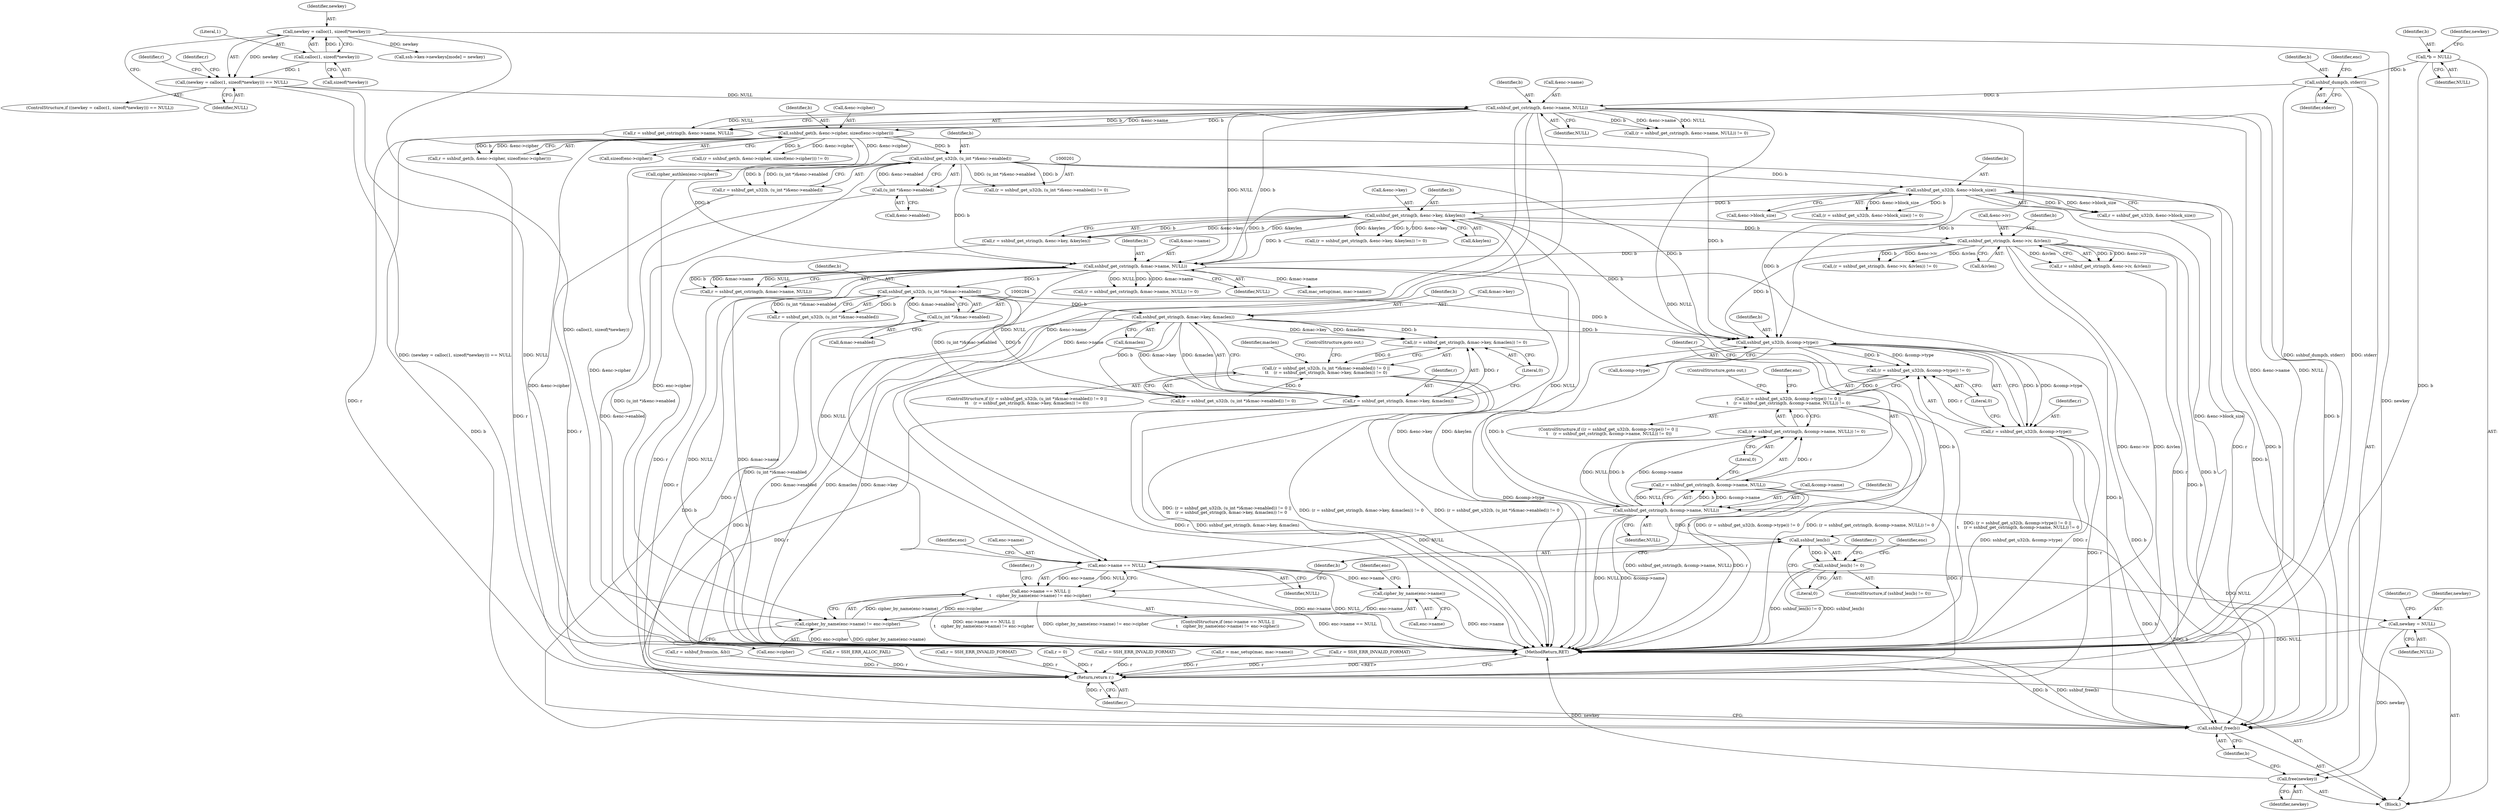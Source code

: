 digraph "0_src_3095060f479b86288e31c79ecbc5131a66bcd2f9_2@pointer" {
"1000293" [label="(Call,sshbuf_get_string(b, &mac->key, &maclen))"];
"1000281" [label="(Call,sshbuf_get_u32(b, (u_int *)&mac->enabled))"];
"1000256" [label="(Call,sshbuf_get_cstring(b, &mac->name, NULL))"];
"1000171" [label="(Call,sshbuf_get_cstring(b, &enc->name, NULL))"];
"1000145" [label="(Call,sshbuf_dump(b, stderr))"];
"1000106" [label="(Call,*b = NULL)"];
"1000121" [label="(Call,(newkey = calloc(1, sizeof(*newkey))) == NULL)"];
"1000122" [label="(Call,newkey = calloc(1, sizeof(*newkey)))"];
"1000124" [label="(Call,calloc(1, sizeof(*newkey)))"];
"1000222" [label="(Call,sshbuf_get_string(b, &enc->key, &keylen))"];
"1000211" [label="(Call,sshbuf_get_u32(b, &enc->block_size))"];
"1000198" [label="(Call,sshbuf_get_u32(b, (u_int *)&enc->enabled))"];
"1000183" [label="(Call,sshbuf_get(b, &enc->cipher, sizeof(enc->cipher)))"];
"1000200" [label="(Call,(u_int *)&enc->enabled)"];
"1000234" [label="(Call,sshbuf_get_string(b, &enc->iv, &ivlen))"];
"1000283" [label="(Call,(u_int *)&mac->enabled)"];
"1000290" [label="(Call,(r = sshbuf_get_string(b, &mac->key, &maclen)) != 0)"];
"1000277" [label="(Call,(r = sshbuf_get_u32(b, (u_int *)&mac->enabled)) != 0 ||\n\t\t    (r = sshbuf_get_string(b, &mac->key, &maclen)) != 0)"];
"1000291" [label="(Call,r = sshbuf_get_string(b, &mac->key, &maclen))"];
"1000403" [label="(Return,return r;)"];
"1000324" [label="(Call,sshbuf_get_u32(b, &comp->type))"];
"1000321" [label="(Call,(r = sshbuf_get_u32(b, &comp->type)) != 0)"];
"1000320" [label="(Call,(r = sshbuf_get_u32(b, &comp->type)) != 0 ||\n \t    (r = sshbuf_get_cstring(b, &comp->name, NULL)) != 0)"];
"1000322" [label="(Call,r = sshbuf_get_u32(b, &comp->type))"];
"1000334" [label="(Call,sshbuf_get_cstring(b, &comp->name, NULL))"];
"1000331" [label="(Call,(r = sshbuf_get_cstring(b, &comp->name, NULL)) != 0)"];
"1000332" [label="(Call,r = sshbuf_get_cstring(b, &comp->name, NULL))"];
"1000345" [label="(Call,enc->name == NULL)"];
"1000344" [label="(Call,enc->name == NULL ||\n\t    cipher_by_name(enc->name) != enc->cipher)"];
"1000351" [label="(Call,cipher_by_name(enc->name))"];
"1000350" [label="(Call,cipher_by_name(enc->name) != enc->cipher)"];
"1000392" [label="(Call,newkey = NULL)"];
"1000399" [label="(Call,free(newkey))"];
"1000365" [label="(Call,sshbuf_len(b))"];
"1000364" [label="(Call,sshbuf_len(b) != 0)"];
"1000401" [label="(Call,sshbuf_free(b))"];
"1000108" [label="(Identifier,NULL)"];
"1000365" [label="(Call,sshbuf_len(b))"];
"1000189" [label="(Call,sizeof(enc->cipher))"];
"1000326" [label="(Call,&comp->type)"];
"1000401" [label="(Call,sshbuf_free(b))"];
"1000199" [label="(Identifier,b)"];
"1000235" [label="(Identifier,b)"];
"1000340" [label="(Identifier,NULL)"];
"1000114" [label="(Identifier,newkey)"];
"1000120" [label="(ControlStructure,if ((newkey = calloc(1, sizeof(*newkey))) == NULL))"];
"1000295" [label="(Call,&mac->key)"];
"1000402" [label="(Identifier,b)"];
"1000180" [label="(Call,(r = sshbuf_get(b, &enc->cipher, sizeof(enc->cipher))) != 0)"];
"1000375" [label="(Identifier,enc)"];
"1000293" [label="(Call,sshbuf_get_string(b, &mac->key, &maclen))"];
"1000363" [label="(ControlStructure,if (sshbuf_len(b) != 0))"];
"1000254" [label="(Call,r = sshbuf_get_cstring(b, &mac->name, NULL))"];
"1000137" [label="(Call,r = sshbuf_froms(m, &b))"];
"1000131" [label="(Call,r = SSH_ERR_ALLOC_FAIL)"];
"1000345" [label="(Call,enc->name == NULL)"];
"1000383" [label="(Call,ssh->kex->newkeys[mode] = newkey)"];
"1000352" [label="(Call,enc->name)"];
"1000336" [label="(Call,&comp->name)"];
"1000360" [label="(Identifier,r)"];
"1000403" [label="(Return,return r;)"];
"1000330" [label="(Literal,0)"];
"1000122" [label="(Call,newkey = calloc(1, sizeof(*newkey)))"];
"1000104" [label="(Block,)"];
"1000290" [label="(Call,(r = sshbuf_get_string(b, &mac->key, &maclen)) != 0)"];
"1000285" [label="(Call,&mac->enabled)"];
"1000277" [label="(Call,(r = sshbuf_get_u32(b, (u_int *)&mac->enabled)) != 0 ||\n\t\t    (r = sshbuf_get_string(b, &mac->key, &maclen)) != 0)"];
"1000125" [label="(Literal,1)"];
"1000302" [label="(ControlStructure,goto out;)"];
"1000405" [label="(MethodReturn,RET)"];
"1000359" [label="(Call,r = SSH_ERR_INVALID_FORMAT)"];
"1000232" [label="(Call,r = sshbuf_get_string(b, &enc->iv, &ivlen))"];
"1000356" [label="(Identifier,enc)"];
"1000212" [label="(Identifier,b)"];
"1000256" [label="(Call,sshbuf_get_cstring(b, &mac->name, NULL))"];
"1000253" [label="(Call,(r = sshbuf_get_cstring(b, &mac->name, NULL)) != 0)"];
"1000236" [label="(Call,&enc->iv)"];
"1000319" [label="(ControlStructure,if ((r = sshbuf_get_u32(b, &comp->type)) != 0 ||\n \t    (r = sshbuf_get_cstring(b, &comp->name, NULL)) != 0))"];
"1000323" [label="(Identifier,r)"];
"1000173" [label="(Call,&enc->name)"];
"1000346" [label="(Call,enc->name)"];
"1000147" [label="(Identifier,stderr)"];
"1000322" [label="(Call,r = sshbuf_get_u32(b, &comp->type))"];
"1000370" [label="(Identifier,r)"];
"1000200" [label="(Call,(u_int *)&enc->enabled)"];
"1000349" [label="(Identifier,NULL)"];
"1000366" [label="(Identifier,b)"];
"1000246" [label="(Call,cipher_authlen(enc->cipher))"];
"1000224" [label="(Call,&enc->key)"];
"1000222" [label="(Call,sshbuf_get_string(b, &enc->key, &keylen))"];
"1000172" [label="(Identifier,b)"];
"1000231" [label="(Call,(r = sshbuf_get_string(b, &enc->iv, &ivlen)) != 0)"];
"1000344" [label="(Call,enc->name == NULL ||\n\t    cipher_by_name(enc->name) != enc->cipher)"];
"1000353" [label="(Identifier,enc)"];
"1000234" [label="(Call,sshbuf_get_string(b, &enc->iv, &ivlen))"];
"1000209" [label="(Call,r = sshbuf_get_u32(b, &enc->block_size))"];
"1000351" [label="(Call,cipher_by_name(enc->name))"];
"1000393" [label="(Identifier,newkey)"];
"1000169" [label="(Call,r = sshbuf_get_cstring(b, &enc->name, NULL))"];
"1000126" [label="(Call,sizeof(*newkey))"];
"1000132" [label="(Identifier,r)"];
"1000292" [label="(Identifier,r)"];
"1000324" [label="(Call,sshbuf_get_u32(b, &comp->type))"];
"1000184" [label="(Identifier,b)"];
"1000395" [label="(Call,r = 0)"];
"1000279" [label="(Call,r = sshbuf_get_u32(b, (u_int *)&mac->enabled))"];
"1000355" [label="(Call,enc->cipher)"];
"1000106" [label="(Call,*b = NULL)"];
"1000392" [label="(Call,newkey = NULL)"];
"1000332" [label="(Call,r = sshbuf_get_cstring(b, &comp->name, NULL))"];
"1000299" [label="(Call,&maclen)"];
"1000325" [label="(Identifier,b)"];
"1000240" [label="(Call,&ivlen)"];
"1000396" [label="(Identifier,r)"];
"1000276" [label="(ControlStructure,if ((r = sshbuf_get_u32(b, (u_int *)&mac->enabled)) != 0 ||\n\t\t    (r = sshbuf_get_string(b, &mac->key, &maclen)) != 0))"];
"1000129" [label="(Identifier,NULL)"];
"1000208" [label="(Call,(r = sshbuf_get_u32(b, &enc->block_size)) != 0)"];
"1000342" [label="(ControlStructure,goto out;)"];
"1000320" [label="(Call,(r = sshbuf_get_u32(b, &comp->type)) != 0 ||\n \t    (r = sshbuf_get_cstring(b, &comp->name, NULL)) != 0)"];
"1000257" [label="(Identifier,b)"];
"1000211" [label="(Call,sshbuf_get_u32(b, &enc->block_size))"];
"1000294" [label="(Identifier,b)"];
"1000400" [label="(Identifier,newkey)"];
"1000335" [label="(Identifier,b)"];
"1000198" [label="(Call,sshbuf_get_u32(b, (u_int *)&enc->enabled))"];
"1000183" [label="(Call,sshbuf_get(b, &enc->cipher, sizeof(enc->cipher)))"];
"1000195" [label="(Call,(r = sshbuf_get_u32(b, (u_int *)&enc->enabled)) != 0)"];
"1000310" [label="(Call,r = SSH_ERR_INVALID_FORMAT)"];
"1000334" [label="(Call,sshbuf_get_cstring(b, &comp->name, NULL))"];
"1000107" [label="(Identifier,b)"];
"1000185" [label="(Call,&enc->cipher)"];
"1000364" [label="(Call,sshbuf_len(b) != 0)"];
"1000177" [label="(Identifier,NULL)"];
"1000171" [label="(Call,sshbuf_get_cstring(b, &enc->name, NULL))"];
"1000202" [label="(Call,&enc->enabled)"];
"1000146" [label="(Identifier,b)"];
"1000399" [label="(Call,free(newkey))"];
"1000305" [label="(Identifier,maclen)"];
"1000343" [label="(ControlStructure,if (enc->name == NULL ||\n\t    cipher_by_name(enc->name) != enc->cipher))"];
"1000283" [label="(Call,(u_int *)&mac->enabled)"];
"1000138" [label="(Identifier,r)"];
"1000220" [label="(Call,r = sshbuf_get_string(b, &enc->key, &keylen))"];
"1000219" [label="(Call,(r = sshbuf_get_string(b, &enc->key, &keylen)) != 0)"];
"1000394" [label="(Identifier,NULL)"];
"1000145" [label="(Call,sshbuf_dump(b, stderr))"];
"1000267" [label="(Call,r = mac_setup(mac, mac->name))"];
"1000291" [label="(Call,r = sshbuf_get_string(b, &mac->key, &maclen))"];
"1000223" [label="(Identifier,b)"];
"1000278" [label="(Call,(r = sshbuf_get_u32(b, (u_int *)&mac->enabled)) != 0)"];
"1000347" [label="(Identifier,enc)"];
"1000333" [label="(Identifier,r)"];
"1000196" [label="(Call,r = sshbuf_get_u32(b, (u_int *)&enc->enabled))"];
"1000369" [label="(Call,r = SSH_ERR_INVALID_FORMAT)"];
"1000124" [label="(Call,calloc(1, sizeof(*newkey)))"];
"1000213" [label="(Call,&enc->block_size)"];
"1000258" [label="(Call,&mac->name)"];
"1000123" [label="(Identifier,newkey)"];
"1000262" [label="(Identifier,NULL)"];
"1000168" [label="(Call,(r = sshbuf_get_cstring(b, &enc->name, NULL)) != 0)"];
"1000301" [label="(Literal,0)"];
"1000281" [label="(Call,sshbuf_get_u32(b, (u_int *)&mac->enabled))"];
"1000269" [label="(Call,mac_setup(mac, mac->name))"];
"1000367" [label="(Literal,0)"];
"1000282" [label="(Identifier,b)"];
"1000149" [label="(Identifier,enc)"];
"1000350" [label="(Call,cipher_by_name(enc->name) != enc->cipher)"];
"1000228" [label="(Call,&keylen)"];
"1000181" [label="(Call,r = sshbuf_get(b, &enc->cipher, sizeof(enc->cipher)))"];
"1000404" [label="(Identifier,r)"];
"1000321" [label="(Call,(r = sshbuf_get_u32(b, &comp->type)) != 0)"];
"1000341" [label="(Literal,0)"];
"1000331" [label="(Call,(r = sshbuf_get_cstring(b, &comp->name, NULL)) != 0)"];
"1000121" [label="(Call,(newkey = calloc(1, sizeof(*newkey))) == NULL)"];
"1000293" -> "1000291"  [label="AST: "];
"1000293" -> "1000299"  [label="CFG: "];
"1000294" -> "1000293"  [label="AST: "];
"1000295" -> "1000293"  [label="AST: "];
"1000299" -> "1000293"  [label="AST: "];
"1000291" -> "1000293"  [label="CFG: "];
"1000293" -> "1000405"  [label="DDG: &maclen"];
"1000293" -> "1000405"  [label="DDG: &mac->key"];
"1000293" -> "1000290"  [label="DDG: b"];
"1000293" -> "1000290"  [label="DDG: &mac->key"];
"1000293" -> "1000290"  [label="DDG: &maclen"];
"1000293" -> "1000291"  [label="DDG: b"];
"1000293" -> "1000291"  [label="DDG: &mac->key"];
"1000293" -> "1000291"  [label="DDG: &maclen"];
"1000281" -> "1000293"  [label="DDG: b"];
"1000293" -> "1000324"  [label="DDG: b"];
"1000293" -> "1000401"  [label="DDG: b"];
"1000281" -> "1000279"  [label="AST: "];
"1000281" -> "1000283"  [label="CFG: "];
"1000282" -> "1000281"  [label="AST: "];
"1000283" -> "1000281"  [label="AST: "];
"1000279" -> "1000281"  [label="CFG: "];
"1000281" -> "1000405"  [label="DDG: (u_int *)&mac->enabled"];
"1000281" -> "1000278"  [label="DDG: b"];
"1000281" -> "1000278"  [label="DDG: (u_int *)&mac->enabled"];
"1000281" -> "1000279"  [label="DDG: b"];
"1000281" -> "1000279"  [label="DDG: (u_int *)&mac->enabled"];
"1000256" -> "1000281"  [label="DDG: b"];
"1000283" -> "1000281"  [label="DDG: &mac->enabled"];
"1000281" -> "1000324"  [label="DDG: b"];
"1000281" -> "1000401"  [label="DDG: b"];
"1000256" -> "1000254"  [label="AST: "];
"1000256" -> "1000262"  [label="CFG: "];
"1000257" -> "1000256"  [label="AST: "];
"1000258" -> "1000256"  [label="AST: "];
"1000262" -> "1000256"  [label="AST: "];
"1000254" -> "1000256"  [label="CFG: "];
"1000256" -> "1000405"  [label="DDG: &mac->name"];
"1000256" -> "1000405"  [label="DDG: NULL"];
"1000256" -> "1000253"  [label="DDG: b"];
"1000256" -> "1000253"  [label="DDG: &mac->name"];
"1000256" -> "1000253"  [label="DDG: NULL"];
"1000256" -> "1000254"  [label="DDG: b"];
"1000256" -> "1000254"  [label="DDG: &mac->name"];
"1000256" -> "1000254"  [label="DDG: NULL"];
"1000171" -> "1000256"  [label="DDG: b"];
"1000171" -> "1000256"  [label="DDG: NULL"];
"1000222" -> "1000256"  [label="DDG: b"];
"1000234" -> "1000256"  [label="DDG: b"];
"1000183" -> "1000256"  [label="DDG: b"];
"1000211" -> "1000256"  [label="DDG: b"];
"1000198" -> "1000256"  [label="DDG: b"];
"1000256" -> "1000269"  [label="DDG: &mac->name"];
"1000256" -> "1000334"  [label="DDG: NULL"];
"1000256" -> "1000345"  [label="DDG: NULL"];
"1000256" -> "1000401"  [label="DDG: b"];
"1000171" -> "1000169"  [label="AST: "];
"1000171" -> "1000177"  [label="CFG: "];
"1000172" -> "1000171"  [label="AST: "];
"1000173" -> "1000171"  [label="AST: "];
"1000177" -> "1000171"  [label="AST: "];
"1000169" -> "1000171"  [label="CFG: "];
"1000171" -> "1000405"  [label="DDG: &enc->name"];
"1000171" -> "1000405"  [label="DDG: NULL"];
"1000171" -> "1000168"  [label="DDG: b"];
"1000171" -> "1000168"  [label="DDG: &enc->name"];
"1000171" -> "1000168"  [label="DDG: NULL"];
"1000171" -> "1000169"  [label="DDG: b"];
"1000171" -> "1000169"  [label="DDG: &enc->name"];
"1000171" -> "1000169"  [label="DDG: NULL"];
"1000145" -> "1000171"  [label="DDG: b"];
"1000121" -> "1000171"  [label="DDG: NULL"];
"1000171" -> "1000183"  [label="DDG: b"];
"1000171" -> "1000324"  [label="DDG: b"];
"1000171" -> "1000334"  [label="DDG: NULL"];
"1000171" -> "1000345"  [label="DDG: &enc->name"];
"1000171" -> "1000345"  [label="DDG: NULL"];
"1000171" -> "1000351"  [label="DDG: &enc->name"];
"1000171" -> "1000401"  [label="DDG: b"];
"1000145" -> "1000104"  [label="AST: "];
"1000145" -> "1000147"  [label="CFG: "];
"1000146" -> "1000145"  [label="AST: "];
"1000147" -> "1000145"  [label="AST: "];
"1000149" -> "1000145"  [label="CFG: "];
"1000145" -> "1000405"  [label="DDG: sshbuf_dump(b, stderr)"];
"1000145" -> "1000405"  [label="DDG: stderr"];
"1000106" -> "1000145"  [label="DDG: b"];
"1000106" -> "1000104"  [label="AST: "];
"1000106" -> "1000108"  [label="CFG: "];
"1000107" -> "1000106"  [label="AST: "];
"1000108" -> "1000106"  [label="AST: "];
"1000114" -> "1000106"  [label="CFG: "];
"1000106" -> "1000401"  [label="DDG: b"];
"1000121" -> "1000120"  [label="AST: "];
"1000121" -> "1000129"  [label="CFG: "];
"1000122" -> "1000121"  [label="AST: "];
"1000129" -> "1000121"  [label="AST: "];
"1000132" -> "1000121"  [label="CFG: "];
"1000138" -> "1000121"  [label="CFG: "];
"1000121" -> "1000405"  [label="DDG: NULL"];
"1000121" -> "1000405"  [label="DDG: (newkey = calloc(1, sizeof(*newkey))) == NULL"];
"1000122" -> "1000121"  [label="DDG: newkey"];
"1000124" -> "1000121"  [label="DDG: 1"];
"1000122" -> "1000124"  [label="CFG: "];
"1000123" -> "1000122"  [label="AST: "];
"1000124" -> "1000122"  [label="AST: "];
"1000129" -> "1000122"  [label="CFG: "];
"1000122" -> "1000405"  [label="DDG: calloc(1, sizeof(*newkey))"];
"1000124" -> "1000122"  [label="DDG: 1"];
"1000122" -> "1000383"  [label="DDG: newkey"];
"1000122" -> "1000399"  [label="DDG: newkey"];
"1000124" -> "1000126"  [label="CFG: "];
"1000125" -> "1000124"  [label="AST: "];
"1000126" -> "1000124"  [label="AST: "];
"1000222" -> "1000220"  [label="AST: "];
"1000222" -> "1000228"  [label="CFG: "];
"1000223" -> "1000222"  [label="AST: "];
"1000224" -> "1000222"  [label="AST: "];
"1000228" -> "1000222"  [label="AST: "];
"1000220" -> "1000222"  [label="CFG: "];
"1000222" -> "1000405"  [label="DDG: &keylen"];
"1000222" -> "1000405"  [label="DDG: &enc->key"];
"1000222" -> "1000219"  [label="DDG: b"];
"1000222" -> "1000219"  [label="DDG: &enc->key"];
"1000222" -> "1000219"  [label="DDG: &keylen"];
"1000222" -> "1000220"  [label="DDG: b"];
"1000222" -> "1000220"  [label="DDG: &enc->key"];
"1000222" -> "1000220"  [label="DDG: &keylen"];
"1000211" -> "1000222"  [label="DDG: b"];
"1000222" -> "1000234"  [label="DDG: b"];
"1000222" -> "1000324"  [label="DDG: b"];
"1000222" -> "1000401"  [label="DDG: b"];
"1000211" -> "1000209"  [label="AST: "];
"1000211" -> "1000213"  [label="CFG: "];
"1000212" -> "1000211"  [label="AST: "];
"1000213" -> "1000211"  [label="AST: "];
"1000209" -> "1000211"  [label="CFG: "];
"1000211" -> "1000405"  [label="DDG: &enc->block_size"];
"1000211" -> "1000208"  [label="DDG: b"];
"1000211" -> "1000208"  [label="DDG: &enc->block_size"];
"1000211" -> "1000209"  [label="DDG: b"];
"1000211" -> "1000209"  [label="DDG: &enc->block_size"];
"1000198" -> "1000211"  [label="DDG: b"];
"1000211" -> "1000324"  [label="DDG: b"];
"1000211" -> "1000401"  [label="DDG: b"];
"1000198" -> "1000196"  [label="AST: "];
"1000198" -> "1000200"  [label="CFG: "];
"1000199" -> "1000198"  [label="AST: "];
"1000200" -> "1000198"  [label="AST: "];
"1000196" -> "1000198"  [label="CFG: "];
"1000198" -> "1000405"  [label="DDG: (u_int *)&enc->enabled"];
"1000198" -> "1000195"  [label="DDG: b"];
"1000198" -> "1000195"  [label="DDG: (u_int *)&enc->enabled"];
"1000198" -> "1000196"  [label="DDG: b"];
"1000198" -> "1000196"  [label="DDG: (u_int *)&enc->enabled"];
"1000183" -> "1000198"  [label="DDG: b"];
"1000200" -> "1000198"  [label="DDG: &enc->enabled"];
"1000198" -> "1000324"  [label="DDG: b"];
"1000198" -> "1000401"  [label="DDG: b"];
"1000183" -> "1000181"  [label="AST: "];
"1000183" -> "1000189"  [label="CFG: "];
"1000184" -> "1000183"  [label="AST: "];
"1000185" -> "1000183"  [label="AST: "];
"1000189" -> "1000183"  [label="AST: "];
"1000181" -> "1000183"  [label="CFG: "];
"1000183" -> "1000405"  [label="DDG: &enc->cipher"];
"1000183" -> "1000180"  [label="DDG: b"];
"1000183" -> "1000180"  [label="DDG: &enc->cipher"];
"1000183" -> "1000181"  [label="DDG: b"];
"1000183" -> "1000181"  [label="DDG: &enc->cipher"];
"1000183" -> "1000246"  [label="DDG: &enc->cipher"];
"1000183" -> "1000324"  [label="DDG: b"];
"1000183" -> "1000350"  [label="DDG: &enc->cipher"];
"1000183" -> "1000401"  [label="DDG: b"];
"1000200" -> "1000202"  [label="CFG: "];
"1000201" -> "1000200"  [label="AST: "];
"1000202" -> "1000200"  [label="AST: "];
"1000200" -> "1000405"  [label="DDG: &enc->enabled"];
"1000234" -> "1000232"  [label="AST: "];
"1000234" -> "1000240"  [label="CFG: "];
"1000235" -> "1000234"  [label="AST: "];
"1000236" -> "1000234"  [label="AST: "];
"1000240" -> "1000234"  [label="AST: "];
"1000232" -> "1000234"  [label="CFG: "];
"1000234" -> "1000405"  [label="DDG: &enc->iv"];
"1000234" -> "1000405"  [label="DDG: &ivlen"];
"1000234" -> "1000231"  [label="DDG: b"];
"1000234" -> "1000231"  [label="DDG: &enc->iv"];
"1000234" -> "1000231"  [label="DDG: &ivlen"];
"1000234" -> "1000232"  [label="DDG: b"];
"1000234" -> "1000232"  [label="DDG: &enc->iv"];
"1000234" -> "1000232"  [label="DDG: &ivlen"];
"1000234" -> "1000324"  [label="DDG: b"];
"1000234" -> "1000401"  [label="DDG: b"];
"1000283" -> "1000285"  [label="CFG: "];
"1000284" -> "1000283"  [label="AST: "];
"1000285" -> "1000283"  [label="AST: "];
"1000283" -> "1000405"  [label="DDG: &mac->enabled"];
"1000290" -> "1000277"  [label="AST: "];
"1000290" -> "1000301"  [label="CFG: "];
"1000291" -> "1000290"  [label="AST: "];
"1000301" -> "1000290"  [label="AST: "];
"1000277" -> "1000290"  [label="CFG: "];
"1000290" -> "1000277"  [label="DDG: 0"];
"1000291" -> "1000290"  [label="DDG: r"];
"1000277" -> "1000276"  [label="AST: "];
"1000277" -> "1000278"  [label="CFG: "];
"1000278" -> "1000277"  [label="AST: "];
"1000302" -> "1000277"  [label="CFG: "];
"1000305" -> "1000277"  [label="CFG: "];
"1000277" -> "1000405"  [label="DDG: (r = sshbuf_get_string(b, &mac->key, &maclen)) != 0"];
"1000277" -> "1000405"  [label="DDG: (r = sshbuf_get_u32(b, (u_int *)&mac->enabled)) != 0"];
"1000277" -> "1000405"  [label="DDG: (r = sshbuf_get_u32(b, (u_int *)&mac->enabled)) != 0 ||\n\t\t    (r = sshbuf_get_string(b, &mac->key, &maclen)) != 0"];
"1000278" -> "1000277"  [label="DDG: 0"];
"1000292" -> "1000291"  [label="AST: "];
"1000301" -> "1000291"  [label="CFG: "];
"1000291" -> "1000405"  [label="DDG: r"];
"1000291" -> "1000405"  [label="DDG: sshbuf_get_string(b, &mac->key, &maclen)"];
"1000291" -> "1000403"  [label="DDG: r"];
"1000403" -> "1000104"  [label="AST: "];
"1000403" -> "1000404"  [label="CFG: "];
"1000404" -> "1000403"  [label="AST: "];
"1000405" -> "1000403"  [label="CFG: "];
"1000403" -> "1000405"  [label="DDG: <RET>"];
"1000404" -> "1000403"  [label="DDG: r"];
"1000254" -> "1000403"  [label="DDG: r"];
"1000310" -> "1000403"  [label="DDG: r"];
"1000131" -> "1000403"  [label="DDG: r"];
"1000267" -> "1000403"  [label="DDG: r"];
"1000137" -> "1000403"  [label="DDG: r"];
"1000181" -> "1000403"  [label="DDG: r"];
"1000395" -> "1000403"  [label="DDG: r"];
"1000220" -> "1000403"  [label="DDG: r"];
"1000332" -> "1000403"  [label="DDG: r"];
"1000209" -> "1000403"  [label="DDG: r"];
"1000232" -> "1000403"  [label="DDG: r"];
"1000369" -> "1000403"  [label="DDG: r"];
"1000279" -> "1000403"  [label="DDG: r"];
"1000196" -> "1000403"  [label="DDG: r"];
"1000359" -> "1000403"  [label="DDG: r"];
"1000322" -> "1000403"  [label="DDG: r"];
"1000169" -> "1000403"  [label="DDG: r"];
"1000324" -> "1000322"  [label="AST: "];
"1000324" -> "1000326"  [label="CFG: "];
"1000325" -> "1000324"  [label="AST: "];
"1000326" -> "1000324"  [label="AST: "];
"1000322" -> "1000324"  [label="CFG: "];
"1000324" -> "1000405"  [label="DDG: &comp->type"];
"1000324" -> "1000321"  [label="DDG: b"];
"1000324" -> "1000321"  [label="DDG: &comp->type"];
"1000324" -> "1000322"  [label="DDG: b"];
"1000324" -> "1000322"  [label="DDG: &comp->type"];
"1000324" -> "1000334"  [label="DDG: b"];
"1000324" -> "1000365"  [label="DDG: b"];
"1000324" -> "1000401"  [label="DDG: b"];
"1000321" -> "1000320"  [label="AST: "];
"1000321" -> "1000330"  [label="CFG: "];
"1000322" -> "1000321"  [label="AST: "];
"1000330" -> "1000321"  [label="AST: "];
"1000333" -> "1000321"  [label="CFG: "];
"1000320" -> "1000321"  [label="CFG: "];
"1000321" -> "1000320"  [label="DDG: 0"];
"1000322" -> "1000321"  [label="DDG: r"];
"1000320" -> "1000319"  [label="AST: "];
"1000320" -> "1000331"  [label="CFG: "];
"1000331" -> "1000320"  [label="AST: "];
"1000342" -> "1000320"  [label="CFG: "];
"1000347" -> "1000320"  [label="CFG: "];
"1000320" -> "1000405"  [label="DDG: (r = sshbuf_get_cstring(b, &comp->name, NULL)) != 0"];
"1000320" -> "1000405"  [label="DDG: (r = sshbuf_get_u32(b, &comp->type)) != 0"];
"1000320" -> "1000405"  [label="DDG: (r = sshbuf_get_u32(b, &comp->type)) != 0 ||\n \t    (r = sshbuf_get_cstring(b, &comp->name, NULL)) != 0"];
"1000331" -> "1000320"  [label="DDG: 0"];
"1000323" -> "1000322"  [label="AST: "];
"1000330" -> "1000322"  [label="CFG: "];
"1000322" -> "1000405"  [label="DDG: sshbuf_get_u32(b, &comp->type)"];
"1000322" -> "1000405"  [label="DDG: r"];
"1000334" -> "1000332"  [label="AST: "];
"1000334" -> "1000340"  [label="CFG: "];
"1000335" -> "1000334"  [label="AST: "];
"1000336" -> "1000334"  [label="AST: "];
"1000340" -> "1000334"  [label="AST: "];
"1000332" -> "1000334"  [label="CFG: "];
"1000334" -> "1000405"  [label="DDG: &comp->name"];
"1000334" -> "1000405"  [label="DDG: NULL"];
"1000334" -> "1000331"  [label="DDG: b"];
"1000334" -> "1000331"  [label="DDG: &comp->name"];
"1000334" -> "1000331"  [label="DDG: NULL"];
"1000334" -> "1000332"  [label="DDG: b"];
"1000334" -> "1000332"  [label="DDG: &comp->name"];
"1000334" -> "1000332"  [label="DDG: NULL"];
"1000334" -> "1000345"  [label="DDG: NULL"];
"1000334" -> "1000365"  [label="DDG: b"];
"1000334" -> "1000401"  [label="DDG: b"];
"1000331" -> "1000341"  [label="CFG: "];
"1000332" -> "1000331"  [label="AST: "];
"1000341" -> "1000331"  [label="AST: "];
"1000332" -> "1000331"  [label="DDG: r"];
"1000333" -> "1000332"  [label="AST: "];
"1000341" -> "1000332"  [label="CFG: "];
"1000332" -> "1000405"  [label="DDG: sshbuf_get_cstring(b, &comp->name, NULL)"];
"1000332" -> "1000405"  [label="DDG: r"];
"1000345" -> "1000344"  [label="AST: "];
"1000345" -> "1000349"  [label="CFG: "];
"1000346" -> "1000345"  [label="AST: "];
"1000349" -> "1000345"  [label="AST: "];
"1000353" -> "1000345"  [label="CFG: "];
"1000344" -> "1000345"  [label="CFG: "];
"1000345" -> "1000405"  [label="DDG: NULL"];
"1000345" -> "1000405"  [label="DDG: enc->name"];
"1000345" -> "1000344"  [label="DDG: enc->name"];
"1000345" -> "1000344"  [label="DDG: NULL"];
"1000345" -> "1000351"  [label="DDG: enc->name"];
"1000345" -> "1000392"  [label="DDG: NULL"];
"1000344" -> "1000343"  [label="AST: "];
"1000344" -> "1000350"  [label="CFG: "];
"1000350" -> "1000344"  [label="AST: "];
"1000360" -> "1000344"  [label="CFG: "];
"1000366" -> "1000344"  [label="CFG: "];
"1000344" -> "1000405"  [label="DDG: enc->name == NULL ||\n\t    cipher_by_name(enc->name) != enc->cipher"];
"1000344" -> "1000405"  [label="DDG: cipher_by_name(enc->name) != enc->cipher"];
"1000344" -> "1000405"  [label="DDG: enc->name == NULL"];
"1000350" -> "1000344"  [label="DDG: cipher_by_name(enc->name)"];
"1000350" -> "1000344"  [label="DDG: enc->cipher"];
"1000351" -> "1000350"  [label="AST: "];
"1000351" -> "1000352"  [label="CFG: "];
"1000352" -> "1000351"  [label="AST: "];
"1000356" -> "1000351"  [label="CFG: "];
"1000351" -> "1000405"  [label="DDG: enc->name"];
"1000351" -> "1000350"  [label="DDG: enc->name"];
"1000350" -> "1000355"  [label="CFG: "];
"1000355" -> "1000350"  [label="AST: "];
"1000350" -> "1000405"  [label="DDG: cipher_by_name(enc->name)"];
"1000350" -> "1000405"  [label="DDG: enc->cipher"];
"1000246" -> "1000350"  [label="DDG: enc->cipher"];
"1000392" -> "1000104"  [label="AST: "];
"1000392" -> "1000394"  [label="CFG: "];
"1000393" -> "1000392"  [label="AST: "];
"1000394" -> "1000392"  [label="AST: "];
"1000396" -> "1000392"  [label="CFG: "];
"1000392" -> "1000405"  [label="DDG: NULL"];
"1000392" -> "1000399"  [label="DDG: newkey"];
"1000399" -> "1000104"  [label="AST: "];
"1000399" -> "1000400"  [label="CFG: "];
"1000400" -> "1000399"  [label="AST: "];
"1000402" -> "1000399"  [label="CFG: "];
"1000399" -> "1000405"  [label="DDG: newkey"];
"1000365" -> "1000364"  [label="AST: "];
"1000365" -> "1000366"  [label="CFG: "];
"1000366" -> "1000365"  [label="AST: "];
"1000367" -> "1000365"  [label="CFG: "];
"1000365" -> "1000364"  [label="DDG: b"];
"1000365" -> "1000401"  [label="DDG: b"];
"1000364" -> "1000363"  [label="AST: "];
"1000364" -> "1000367"  [label="CFG: "];
"1000367" -> "1000364"  [label="AST: "];
"1000370" -> "1000364"  [label="CFG: "];
"1000375" -> "1000364"  [label="CFG: "];
"1000364" -> "1000405"  [label="DDG: sshbuf_len(b)"];
"1000364" -> "1000405"  [label="DDG: sshbuf_len(b) != 0"];
"1000401" -> "1000104"  [label="AST: "];
"1000401" -> "1000402"  [label="CFG: "];
"1000402" -> "1000401"  [label="AST: "];
"1000404" -> "1000401"  [label="CFG: "];
"1000401" -> "1000405"  [label="DDG: sshbuf_free(b)"];
"1000401" -> "1000405"  [label="DDG: b"];
}
